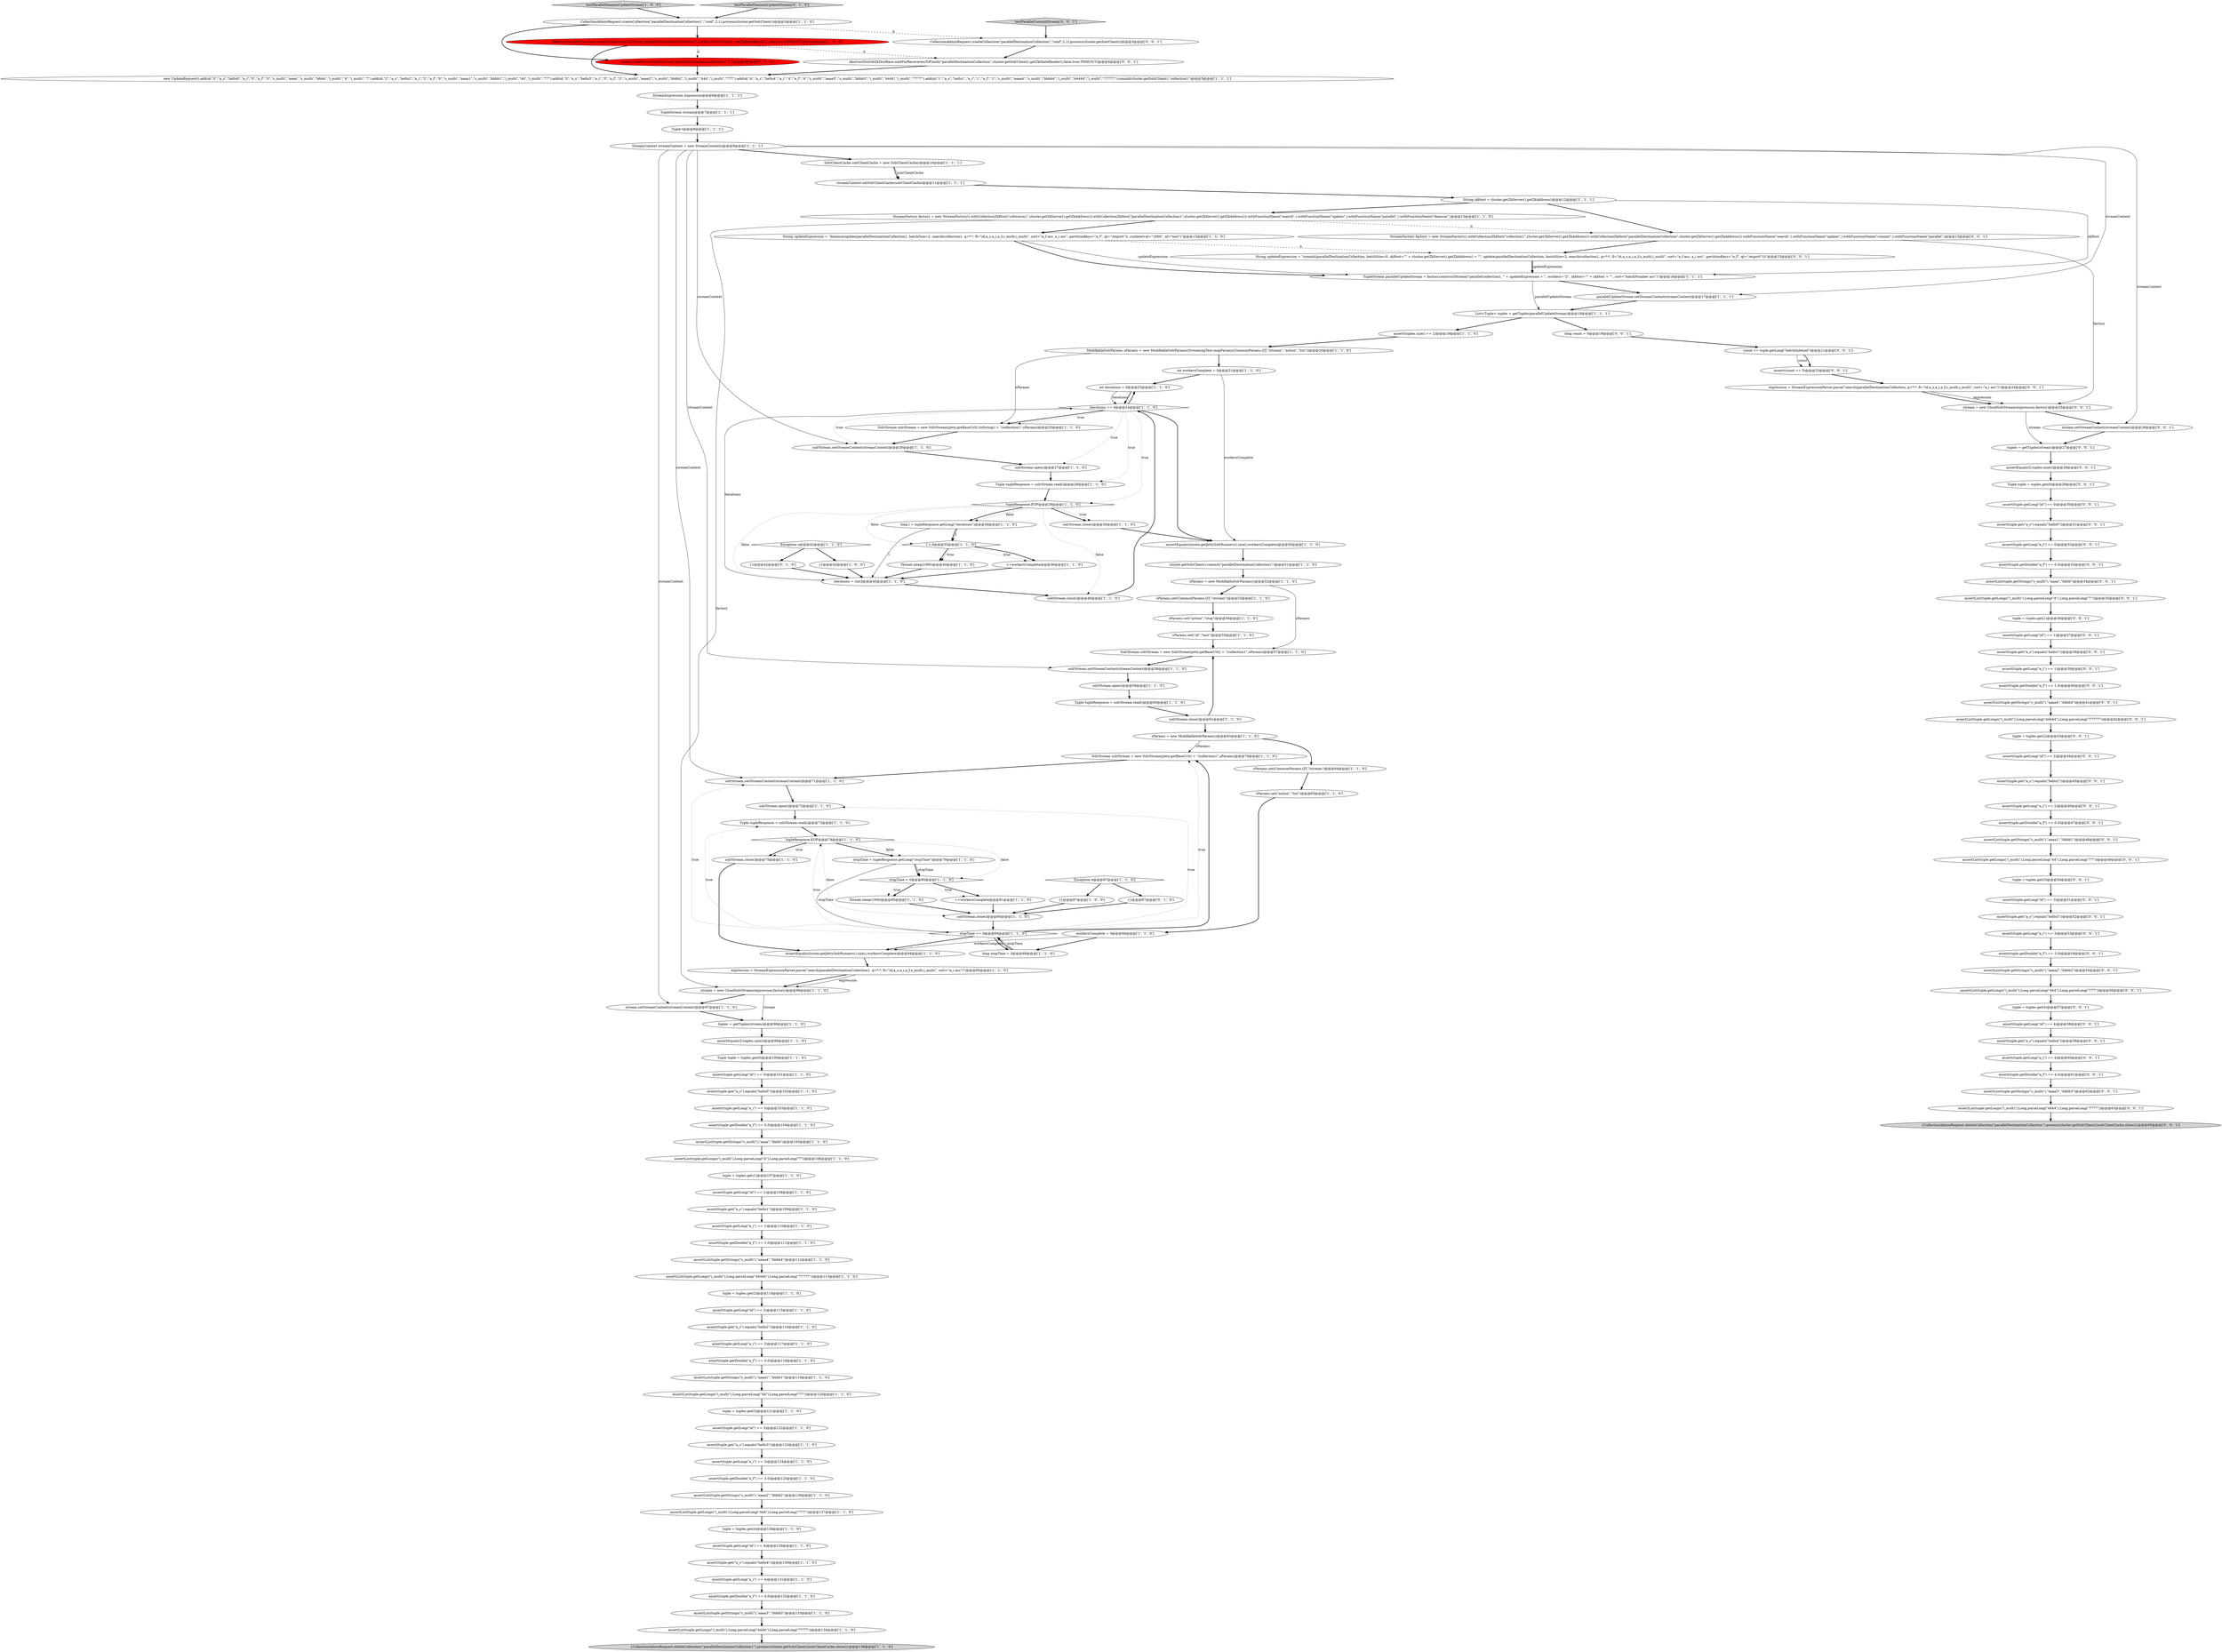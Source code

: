 digraph {
90 [style = filled, label = "assert(tuple.get(\"a_s\").equals(\"hello4\"))@@@130@@@['1', '1', '0']", fillcolor = white, shape = ellipse image = "AAA0AAABBB1BBB"];
52 [style = filled, label = "new UpdateRequest().add(id,\"0\",\"a_s\",\"hello0\",\"a_i\",\"0\",\"a_f\",\"0\",\"s_multi\",\"aaaa\",\"s_multi\",\"bbbb\",\"i_multi\",\"4\",\"i_multi\",\"7\").add(id,\"2\",\"a_s\",\"hello2\",\"a_i\",\"2\",\"a_f\",\"0\",\"s_multi\",\"aaaa1\",\"s_multi\",\"bbbb1\",\"i_multi\",\"44\",\"i_multi\",\"77\").add(id,\"3\",\"a_s\",\"hello3\",\"a_i\",\"3\",\"a_f\",\"3\",\"s_multi\",\"aaaa2\",\"s_multi\",\"bbbb2\",\"i_multi\",\"444\",\"i_multi\",\"777\").add(id,\"4\",\"a_s\",\"hello4\",\"a_i\",\"4\",\"a_f\",\"4\",\"s_multi\",\"aaaa3\",\"s_multi\",\"bbbb3\",\"i_multi\",\"4444\",\"i_multi\",\"7777\").add(id,\"1\",\"a_s\",\"hello1\",\"a_i\",\"1\",\"a_f\",\"1\",\"s_multi\",\"aaaa4\",\"s_multi\",\"bbbb4\",\"i_multi\",\"44444\",\"i_multi\",\"77777\").commit(cluster.getSolrClient(),\"collection1\")@@@5@@@['1', '1', '1']", fillcolor = white, shape = ellipse image = "AAA0AAABBB1BBB"];
100 [style = filled, label = "solrStream.close()@@@90@@@['1', '1', '0']", fillcolor = white, shape = ellipse image = "AAA0AAABBB1BBB"];
106 [style = filled, label = "expression = StreamExpressionParser.parse(\"search(parallelDestinationCollection1, q=*:*, fl=\"id,a_s,a_i,a_f,s_multi,i_multi\", sort=\"a_i asc\")\")@@@95@@@['1', '1', '0']", fillcolor = white, shape = ellipse image = "AAA0AAABBB1BBB"];
118 [style = filled, label = "{CollectionAdminRequest.deleteCollection(\"parallelDestinationCollection\").process(cluster.getSolrClient())solrClientCache.close()}@@@65@@@['0', '0', '1']", fillcolor = lightgray, shape = ellipse image = "AAA0AAABBB3BBB"];
85 [style = filled, label = "stopTime = tupleResponse.getLong(\"stopTime\")@@@79@@@['1', '1', '0']", fillcolor = white, shape = ellipse image = "AAA0AAABBB1BBB"];
128 [style = filled, label = "assertList(tuple.getStrings(\"s_multi\"),\"aaaa2\",\"bbbb2\")@@@55@@@['0', '0', '1']", fillcolor = white, shape = ellipse image = "AAA0AAABBB3BBB"];
9 [style = filled, label = "tuple = tuples.get(4)@@@128@@@['1', '1', '0']", fillcolor = white, shape = ellipse image = "AAA0AAABBB1BBB"];
18 [style = filled, label = "TupleStream stream@@@7@@@['1', '1', '1']", fillcolor = white, shape = ellipse image = "AAA0AAABBB1BBB"];
5 [style = filled, label = "solrStream.close()@@@30@@@['1', '1', '0']", fillcolor = white, shape = ellipse image = "AAA0AAABBB1BBB"];
66 [style = filled, label = "List<Tuple> tuples = getTuples(parallelUpdateStream)@@@18@@@['1', '1', '1']", fillcolor = white, shape = ellipse image = "AAA0AAABBB1BBB"];
12 [style = filled, label = "assert(tuple.get(\"a_s\").equals(\"hello2\"))@@@116@@@['1', '1', '0']", fillcolor = white, shape = ellipse image = "AAA0AAABBB1BBB"];
48 [style = filled, label = "cluster.getSolrClient().commit(\"parallelDestinationCollection1\")@@@51@@@['1', '1', '0']", fillcolor = white, shape = ellipse image = "AAA0AAABBB1BBB"];
133 [style = filled, label = "assert(tuple.getLong(\"a_i\") == 3)@@@53@@@['0', '0', '1']", fillcolor = white, shape = ellipse image = "AAA0AAABBB3BBB"];
27 [style = filled, label = "assertList(tuple.getStrings(\"s_multi\"),\"aaaa2\",\"bbbb2\")@@@126@@@['1', '1', '0']", fillcolor = white, shape = ellipse image = "AAA0AAABBB1BBB"];
95 [style = filled, label = "assert(tuple.getLong(\"id\") == 4)@@@129@@@['1', '1', '0']", fillcolor = white, shape = ellipse image = "AAA0AAABBB1BBB"];
17 [style = filled, label = "solrStream.open()@@@27@@@['1', '1', '0']", fillcolor = white, shape = ellipse image = "AAA0AAABBB1BBB"];
154 [style = filled, label = "CollectionAdminRequest.createCollection(\"parallelDestinationCollection\",\"conf\",2,1).process(cluster.getSolrClient())@@@3@@@['0', '0', '1']", fillcolor = white, shape = ellipse image = "AAA0AAABBB3BBB"];
24 [style = filled, label = "iterations == 0@@@24@@@['1', '1', '0']", fillcolor = white, shape = diamond image = "AAA0AAABBB1BBB"];
105 [style = filled, label = "assert(tuple.getLong(\"id\") == 1)@@@108@@@['1', '1', '0']", fillcolor = white, shape = ellipse image = "AAA0AAABBB1BBB"];
7 [style = filled, label = "assert(tuple.getDouble(\"a_f\") == 0.0)@@@118@@@['1', '1', '0']", fillcolor = white, shape = ellipse image = "AAA0AAABBB1BBB"];
68 [style = filled, label = "assert(tuple.getLong(\"id\") == 0)@@@101@@@['1', '1', '0']", fillcolor = white, shape = ellipse image = "AAA0AAABBB1BBB"];
94 [style = filled, label = "iterations = (int)l@@@45@@@['1', '1', '0']", fillcolor = white, shape = ellipse image = "AAA0AAABBB1BBB"];
157 [style = filled, label = "assert(tuple.getDouble(\"a_f\") == 3.0)@@@54@@@['0', '0', '1']", fillcolor = white, shape = ellipse image = "AAA0AAABBB3BBB"];
136 [style = filled, label = "assertList(tuple.getLongs(\"i_multi\"),Long.parseLong(\"44\"),Long.parseLong(\"77\"))@@@49@@@['0', '0', '1']", fillcolor = white, shape = ellipse image = "AAA0AAABBB3BBB"];
72 [style = filled, label = "StreamFactory factory = new StreamFactory().withCollectionZkHost(\"collection1\",cluster.getZkServer().getZkAddress()).withCollectionZkHost(\"parallelDestinationCollection1\",cluster.getZkServer().getZkAddress()).withFunctionName(\"search\",).withFunctionName(\"update\",).withFunctionName(\"parallel\",).withFunctionName(\"daemon\",)@@@13@@@['1', '1', '0']", fillcolor = white, shape = ellipse image = "AAA0AAABBB1BBB"];
77 [style = filled, label = "int workersComplete = 0@@@21@@@['1', '1', '0']", fillcolor = white, shape = ellipse image = "AAA0AAABBB1BBB"];
69 [style = filled, label = "assertList(tuple.getStrings(\"s_multi\"),\"aaaa4\",\"bbbb4\")@@@112@@@['1', '1', '0']", fillcolor = white, shape = ellipse image = "AAA0AAABBB1BBB"];
45 [style = filled, label = "sParams = new ModifiableSolrParams()@@@63@@@['1', '1', '0']", fillcolor = white, shape = ellipse image = "AAA0AAABBB1BBB"];
107 [style = filled, label = "{}@@@87@@@['0', '1', '0']", fillcolor = white, shape = ellipse image = "AAA0AAABBB2BBB"];
129 [style = filled, label = "assert(tuple.get(\"a_s\").equals(\"hello0\"))@@@31@@@['0', '0', '1']", fillcolor = white, shape = ellipse image = "AAA0AAABBB3BBB"];
111 [style = filled, label = "tuples = getTuples(stream)@@@27@@@['0', '0', '1']", fillcolor = white, shape = ellipse image = "AAA0AAABBB3BBB"];
32 [style = filled, label = "assertList(tuple.getStrings(\"s_multi\"),\"aaaa\",\"bbbb\")@@@105@@@['1', '1', '0']", fillcolor = white, shape = ellipse image = "AAA0AAABBB1BBB"];
156 [style = filled, label = "stream.setStreamContext(streamContext)@@@26@@@['0', '0', '1']", fillcolor = white, shape = ellipse image = "AAA0AAABBB3BBB"];
34 [style = filled, label = "assert(tuple.getLong(\"id\") == 3)@@@122@@@['1', '1', '0']", fillcolor = white, shape = ellipse image = "AAA0AAABBB1BBB"];
102 [style = filled, label = "tuple = tuples.get(3)@@@121@@@['1', '1', '0']", fillcolor = white, shape = ellipse image = "AAA0AAABBB1BBB"];
61 [style = filled, label = "assertEquals(5,tuples.size())@@@99@@@['1', '1', '0']", fillcolor = white, shape = ellipse image = "AAA0AAABBB1BBB"];
116 [style = filled, label = "long count = 0@@@19@@@['0', '0', '1']", fillcolor = white, shape = ellipse image = "AAA0AAABBB3BBB"];
130 [style = filled, label = "tuple = tuples.get(3)@@@50@@@['0', '0', '1']", fillcolor = white, shape = ellipse image = "AAA0AAABBB3BBB"];
44 [style = filled, label = "workersComplete = 0@@@66@@@['1', '1', '0']", fillcolor = white, shape = ellipse image = "AAA0AAABBB1BBB"];
26 [style = filled, label = "tupleResponse.EOF@@@74@@@['1', '1', '0']", fillcolor = white, shape = diamond image = "AAA0AAABBB1BBB"];
51 [style = filled, label = "assert(tuple.getDouble(\"a_f\") == 4.0)@@@132@@@['1', '1', '0']", fillcolor = white, shape = ellipse image = "AAA0AAABBB1BBB"];
127 [style = filled, label = "assert(tuple.getLong(\"id\") == 1)@@@37@@@['0', '0', '1']", fillcolor = white, shape = ellipse image = "AAA0AAABBB3BBB"];
14 [style = filled, label = "CollectionAdminRequest.createCollection(\"parallelDestinationCollection1\",\"conf\",2,1).process(cluster.getSolrClient())@@@3@@@['1', '1', '0']", fillcolor = white, shape = ellipse image = "AAA0AAABBB1BBB"];
29 [style = filled, label = "assert(tuple.getLong(\"a_i\") == 1)@@@110@@@['1', '1', '0']", fillcolor = white, shape = ellipse image = "AAA0AAABBB1BBB"];
140 [style = filled, label = "count += tuple.getLong(\"batchIndexed\")@@@21@@@['0', '0', '1']", fillcolor = white, shape = ellipse image = "AAA0AAABBB3BBB"];
71 [style = filled, label = "sParams.set(\"action\",\"list\")@@@65@@@['1', '1', '0']", fillcolor = white, shape = ellipse image = "AAA0AAABBB1BBB"];
108 [style = filled, label = "{}@@@42@@@['0', '1', '0']", fillcolor = white, shape = ellipse image = "AAA0AAABBB2BBB"];
73 [style = filled, label = "{CollectionAdminRequest.deleteCollection(\"parallelDestinationCollection1\").process(cluster.getSolrClient())solrClientCache.close()}@@@136@@@['1', '1', '0']", fillcolor = lightgray, shape = ellipse image = "AAA0AAABBB1BBB"];
50 [style = filled, label = "sParams = new ModifiableSolrParams()@@@52@@@['1', '1', '0']", fillcolor = white, shape = ellipse image = "AAA0AAABBB1BBB"];
31 [style = filled, label = "SolrStream solrStream = new SolrStream(jetty.getBaseUrl() + \"/collection1\",sParams)@@@70@@@['1', '1', '0']", fillcolor = white, shape = ellipse image = "AAA0AAABBB1BBB"];
145 [style = filled, label = "assert(tuple.get(\"a_s\").equals(\"hello4\"))@@@59@@@['0', '0', '1']", fillcolor = white, shape = ellipse image = "AAA0AAABBB3BBB"];
19 [style = filled, label = "TupleStream parallelUpdateStream = factory.constructStream(\"parallel(collection1, \" + updateExpression + \", workers=\"2\", zkHost=\"\" + zkHost + \"\", sort=\"batchNumber asc\")\")@@@16@@@['1', '1', '1']", fillcolor = white, shape = ellipse image = "AAA0AAABBB1BBB"];
0 [style = filled, label = "assertEquals(cluster.getJettySolrRunners().size(),workersComplete)@@@94@@@['1', '1', '0']", fillcolor = white, shape = ellipse image = "AAA0AAABBB1BBB"];
155 [style = filled, label = "assert(tuple.get(\"a_s\").equals(\"hello2\"))@@@45@@@['0', '0', '1']", fillcolor = white, shape = ellipse image = "AAA0AAABBB3BBB"];
67 [style = filled, label = "sParams.set(CommonParams.QT,\"/stream\")@@@53@@@['1', '1', '0']", fillcolor = white, shape = ellipse image = "AAA0AAABBB1BBB"];
70 [style = filled, label = "sParams.set(\"id\",\"test\")@@@55@@@['1', '1', '0']", fillcolor = white, shape = ellipse image = "AAA0AAABBB1BBB"];
43 [style = filled, label = "String zkHost = cluster.getZkServer().getZkAddress()@@@12@@@['1', '1', '1']", fillcolor = white, shape = ellipse image = "AAA0AAABBB1BBB"];
113 [style = filled, label = "assert(tuple.getLong(\"a_i\") == 2)@@@46@@@['0', '0', '1']", fillcolor = white, shape = ellipse image = "AAA0AAABBB3BBB"];
146 [style = filled, label = "assertList(tuple.getLongs(\"i_multi\"),Long.parseLong(\"44444\"),Long.parseLong(\"77777\"))@@@42@@@['0', '0', '1']", fillcolor = white, shape = ellipse image = "AAA0AAABBB3BBB"];
13 [style = filled, label = "solrStream.close()@@@46@@@['1', '1', '0']", fillcolor = white, shape = ellipse image = "AAA0AAABBB1BBB"];
159 [style = filled, label = "assertList(tuple.getLongs(\"i_multi\"),Long.parseLong(\"444\"),Long.parseLong(\"777\"))@@@56@@@['0', '0', '1']", fillcolor = white, shape = ellipse image = "AAA0AAABBB3BBB"];
58 [style = filled, label = "assert(tuple.getLong(\"a_i\") == 4)@@@131@@@['1', '1', '0']", fillcolor = white, shape = ellipse image = "AAA0AAABBB1BBB"];
147 [style = filled, label = "assert(tuple.get(\"a_s\").equals(\"hello1\"))@@@38@@@['0', '0', '1']", fillcolor = white, shape = ellipse image = "AAA0AAABBB3BBB"];
33 [style = filled, label = "assertList(tuple.getLongs(\"i_multi\"),Long.parseLong(\"44\"),Long.parseLong(\"77\"))@@@120@@@['1', '1', '0']", fillcolor = white, shape = ellipse image = "AAA0AAABBB1BBB"];
35 [style = filled, label = "{}@@@42@@@['1', '0', '0']", fillcolor = white, shape = ellipse image = "AAA0AAABBB1BBB"];
74 [style = filled, label = "Tuple tupleResponse = solrStream.read()@@@73@@@['1', '1', '0']", fillcolor = white, shape = ellipse image = "AAA0AAABBB1BBB"];
149 [style = filled, label = "expression = StreamExpressionParser.parse(\"search(parallelDestinationCollection, q=*:*, fl=\"id,a_s,a_i,a_f,s_multi,i_multi\", sort=\"a_i asc\")\")@@@24@@@['0', '0', '1']", fillcolor = white, shape = ellipse image = "AAA0AAABBB3BBB"];
37 [style = filled, label = "assertList(tuple.getStrings(\"s_multi\"),\"aaaa1\",\"bbbb1\")@@@119@@@['1', '1', '0']", fillcolor = white, shape = ellipse image = "AAA0AAABBB1BBB"];
144 [style = filled, label = "assert(tuple.getLong(\"a_i\") == 4)@@@60@@@['0', '0', '1']", fillcolor = white, shape = ellipse image = "AAA0AAABBB3BBB"];
93 [style = filled, label = "tuple = tuples.get(2)@@@114@@@['1', '1', '0']", fillcolor = white, shape = ellipse image = "AAA0AAABBB1BBB"];
60 [style = filled, label = "SolrStream solrStream = new SolrStream(jetty.getBaseUrl().toString() + \"/collection1\",sParams)@@@25@@@['1', '1', '0']", fillcolor = white, shape = ellipse image = "AAA0AAABBB1BBB"];
139 [style = filled, label = "AbstractDistribZkTestBase.waitForRecoveriesToFinish(\"parallelDestinationCollection\",cluster.getSolrClient().getZkStateReader(),false,true,TIMEOUT)@@@4@@@['0', '0', '1']", fillcolor = white, shape = ellipse image = "AAA0AAABBB3BBB"];
121 [style = filled, label = "assertList(tuple.getStrings(\"s_multi\"),\"aaaa4\",\"bbbb4\")@@@41@@@['0', '0', '1']", fillcolor = white, shape = ellipse image = "AAA0AAABBB3BBB"];
63 [style = filled, label = "assert(tuples.size() == 2)@@@19@@@['1', '1', '0']", fillcolor = white, shape = ellipse image = "AAA0AAABBB1BBB"];
53 [style = filled, label = "int iterations = 0@@@23@@@['1', '1', '0']", fillcolor = white, shape = ellipse image = "AAA0AAABBB1BBB"];
65 [style = filled, label = "++workersComplete@@@36@@@['1', '1', '0']", fillcolor = white, shape = ellipse image = "AAA0AAABBB1BBB"];
134 [style = filled, label = "assert(tuple.getDouble(\"a_f\") == 4.0)@@@61@@@['0', '0', '1']", fillcolor = white, shape = ellipse image = "AAA0AAABBB3BBB"];
15 [style = filled, label = "sParams.set(CommonParams.QT,\"/stream\")@@@64@@@['1', '1', '0']", fillcolor = white, shape = ellipse image = "AAA0AAABBB1BBB"];
119 [style = filled, label = "Tuple tuple = tuples.get(0)@@@29@@@['0', '0', '1']", fillcolor = white, shape = ellipse image = "AAA0AAABBB3BBB"];
122 [style = filled, label = "tuple = tuples.get(1)@@@36@@@['0', '0', '1']", fillcolor = white, shape = ellipse image = "AAA0AAABBB3BBB"];
152 [style = filled, label = "assertList(tuple.getLongs(\"i_multi\"),Long.parseLong(\"4\"),Long.parseLong(\"7\"))@@@35@@@['0', '0', '1']", fillcolor = white, shape = ellipse image = "AAA0AAABBB3BBB"];
8 [style = filled, label = "assert(tuple.getDouble(\"a_f\") == 3.0)@@@125@@@['1', '1', '0']", fillcolor = white, shape = ellipse image = "AAA0AAABBB1BBB"];
39 [style = filled, label = "ModifiableSolrParams sParams = new ModifiableSolrParams(StreamingTest.mapParams(CommonParams.QT,\"/stream\",\"action\",\"list\"))@@@20@@@['1', '1', '0']", fillcolor = white, shape = ellipse image = "AAA0AAABBB1BBB"];
62 [style = filled, label = "assert(tuple.getLong(\"id\") == 2)@@@115@@@['1', '1', '0']", fillcolor = white, shape = ellipse image = "AAA0AAABBB1BBB"];
23 [style = filled, label = "long stopTime = 0@@@68@@@['1', '1', '0']", fillcolor = white, shape = ellipse image = "AAA0AAABBB1BBB"];
125 [style = filled, label = "assert(tuple.getDouble(\"a_f\") == 0.0)@@@47@@@['0', '0', '1']", fillcolor = white, shape = ellipse image = "AAA0AAABBB3BBB"];
143 [style = filled, label = "assert(tuple.get(\"a_s\").equals(\"hello3\"))@@@52@@@['0', '0', '1']", fillcolor = white, shape = ellipse image = "AAA0AAABBB3BBB"];
87 [style = filled, label = "Exception e@@@87@@@['1', '1', '0']", fillcolor = white, shape = diamond image = "AAA0AAABBB1BBB"];
101 [style = filled, label = "solrStream.close()@@@75@@@['1', '1', '0']", fillcolor = white, shape = ellipse image = "AAA0AAABBB1BBB"];
79 [style = filled, label = "assertList(tuple.getLongs(\"i_multi\"),Long.parseLong(\"444\"),Long.parseLong(\"777\"))@@@127@@@['1', '1', '0']", fillcolor = white, shape = ellipse image = "AAA0AAABBB1BBB"];
78 [style = filled, label = "solrStream.open()@@@59@@@['1', '1', '0']", fillcolor = white, shape = ellipse image = "AAA0AAABBB1BBB"];
88 [style = filled, label = "stream.setStreamContext(streamContext)@@@97@@@['1', '1', '0']", fillcolor = white, shape = ellipse image = "AAA0AAABBB1BBB"];
89 [style = filled, label = "parallelUpdateStream.setStreamContext(streamContext)@@@17@@@['1', '1', '1']", fillcolor = white, shape = ellipse image = "AAA0AAABBB1BBB"];
96 [style = filled, label = "StreamContext streamContext = new StreamContext()@@@9@@@['1', '1', '1']", fillcolor = white, shape = ellipse image = "AAA0AAABBB1BBB"];
114 [style = filled, label = "assert(count == 5)@@@23@@@['0', '0', '1']", fillcolor = white, shape = ellipse image = "AAA0AAABBB3BBB"];
148 [style = filled, label = "testParallelCommitStream['0', '0', '1']", fillcolor = lightgray, shape = diamond image = "AAA0AAABBB3BBB"];
28 [style = filled, label = "String updateExpression = \"daemon(update(parallelDestinationCollection1, batchSize=2, search(collection1, q=*:*, fl=\"id,a_s,a_i,a_f,s_multi,i_multi\", sort=\"a_f asc, a_i asc\", partitionKeys=\"a_f\", qt=\"/export\")), runInterval=\"1000\", id=\"test\")\"@@@15@@@['1', '1', '0']", fillcolor = white, shape = ellipse image = "AAA0AAABBB1BBB"];
42 [style = filled, label = "assert(tuple.getLong(\"a_i\") == 3)@@@124@@@['1', '1', '0']", fillcolor = white, shape = ellipse image = "AAA0AAABBB1BBB"];
117 [style = filled, label = "stream = new CloudSolrStream(expression,factory)@@@25@@@['0', '0', '1']", fillcolor = white, shape = ellipse image = "AAA0AAABBB3BBB"];
76 [style = filled, label = "testParallelDaemonUpdateStream['1', '0', '0']", fillcolor = lightgray, shape = diamond image = "AAA0AAABBB1BBB"];
84 [style = filled, label = "Thread.sleep(1000)@@@40@@@['1', '1', '0']", fillcolor = white, shape = ellipse image = "AAA0AAABBB1BBB"];
47 [style = filled, label = "assert(tuple.get(\"a_s\").equals(\"hello0\"))@@@102@@@['1', '1', '0']", fillcolor = white, shape = ellipse image = "AAA0AAABBB1BBB"];
64 [style = filled, label = "l > 0@@@35@@@['1', '1', '0']", fillcolor = white, shape = diamond image = "AAA0AAABBB1BBB"];
97 [style = filled, label = "Exception e@@@42@@@['1', '1', '0']", fillcolor = white, shape = diamond image = "AAA0AAABBB1BBB"];
21 [style = filled, label = "long l = tupleResponse.getLong(\"iterations\")@@@34@@@['1', '1', '0']", fillcolor = white, shape = ellipse image = "AAA0AAABBB1BBB"];
82 [style = filled, label = "Tuple tupleResponse = solrStream.read()@@@60@@@['1', '1', '0']", fillcolor = white, shape = ellipse image = "AAA0AAABBB1BBB"];
138 [style = filled, label = "assert(tuple.getLong(\"id\") == 0)@@@30@@@['0', '0', '1']", fillcolor = white, shape = ellipse image = "AAA0AAABBB3BBB"];
20 [style = filled, label = "SolrStream solrStream = new SolrStream(jetty.getBaseUrl() + \"/collection1\",sParams)@@@57@@@['1', '1', '0']", fillcolor = white, shape = ellipse image = "AAA0AAABBB1BBB"];
137 [style = filled, label = "String updateExpression = \"commit(parallelDestinationCollection, batchSize=0, zkHost=\"\" + cluster.getZkServer().getZkAddress() + \"\", update(parallelDestinationCollection, batchSize=2, search(collection1, q=*:*, fl=\"id,a_s,a_i,a_f,s_multi,i_multi\", sort=\"a_f asc, a_i asc\", partitionKeys=\"a_f\", qt=\"/export\")))\"@@@15@@@['0', '0', '1']", fillcolor = white, shape = ellipse image = "AAA0AAABBB3BBB"];
92 [style = filled, label = "SolrClientCache solrClientCache = new SolrClientCache()@@@10@@@['1', '1', '1']", fillcolor = white, shape = ellipse image = "AAA0AAABBB1BBB"];
135 [style = filled, label = "StreamFactory factory = new StreamFactory().withCollectionZkHost(\"collection1\",cluster.getZkServer().getZkAddress()).withCollectionZkHost(\"parallelDestinationCollection\",cluster.getZkServer().getZkAddress()).withFunctionName(\"search\",).withFunctionName(\"update\",).withFunctionName(\"commit\",).withFunctionName(\"parallel\",)@@@13@@@['0', '0', '1']", fillcolor = white, shape = ellipse image = "AAA0AAABBB3BBB"];
49 [style = filled, label = "assert(tuple.getLong(\"a_i\") == 0)@@@103@@@['1', '1', '0']", fillcolor = white, shape = ellipse image = "AAA0AAABBB1BBB"];
123 [style = filled, label = "assertList(tuple.getStrings(\"s_multi\"),\"aaaa1\",\"bbbb1\")@@@48@@@['0', '0', '1']", fillcolor = white, shape = ellipse image = "AAA0AAABBB3BBB"];
16 [style = filled, label = "solrStream.setStreamContext(streamContext)@@@26@@@['1', '1', '0']", fillcolor = white, shape = ellipse image = "AAA0AAABBB1BBB"];
59 [style = filled, label = "assert(tuple.getLong(\"a_i\") == 2)@@@117@@@['1', '1', '0']", fillcolor = white, shape = ellipse image = "AAA0AAABBB1BBB"];
11 [style = filled, label = "Tuple tupleResponse = solrStream.read()@@@28@@@['1', '1', '0']", fillcolor = white, shape = ellipse image = "AAA0AAABBB1BBB"];
91 [style = filled, label = "AbstractDistribZkTestBase.waitForRecoveriesToFinish(\"parallelDestinationCollection1\",cluster.getSolrClient().getZkStateReader(),false,true,TIMEOUT)@@@4@@@['1', '0', '0']", fillcolor = red, shape = ellipse image = "AAA1AAABBB1BBB"];
99 [style = filled, label = "solrStream.close()@@@61@@@['1', '1', '0']", fillcolor = white, shape = ellipse image = "AAA0AAABBB1BBB"];
158 [style = filled, label = "assert(tuple.getLong(\"a_i\") == 0)@@@32@@@['0', '0', '1']", fillcolor = white, shape = ellipse image = "AAA0AAABBB3BBB"];
1 [style = filled, label = "assertList(tuple.getLongs(\"i_multi\"),Long.parseLong(\"4\"),Long.parseLong(\"7\"))@@@106@@@['1', '1', '0']", fillcolor = white, shape = ellipse image = "AAA0AAABBB1BBB"];
3 [style = filled, label = "assertList(tuple.getLongs(\"i_multi\"),Long.parseLong(\"4444\"),Long.parseLong(\"7777\"))@@@134@@@['1', '1', '0']", fillcolor = white, shape = ellipse image = "AAA0AAABBB1BBB"];
109 [style = filled, label = "testParallelDaemonUpdateStream['0', '1', '0']", fillcolor = lightgray, shape = diamond image = "AAA0AAABBB2BBB"];
22 [style = filled, label = "streamContext.setSolrClientCache(solrClientCache)@@@11@@@['1', '1', '1']", fillcolor = white, shape = ellipse image = "AAA0AAABBB1BBB"];
115 [style = filled, label = "assert(tuple.getDouble(\"a_f\") == 1.0)@@@40@@@['0', '0', '1']", fillcolor = white, shape = ellipse image = "AAA0AAABBB3BBB"];
98 [style = filled, label = "tuples = getTuples(stream)@@@98@@@['1', '1', '0']", fillcolor = white, shape = ellipse image = "AAA0AAABBB1BBB"];
6 [style = filled, label = "solrStream.setStreamContext(streamContext)@@@58@@@['1', '1', '0']", fillcolor = white, shape = ellipse image = "AAA0AAABBB1BBB"];
126 [style = filled, label = "assert(tuple.getLong(\"id\") == 4)@@@58@@@['0', '0', '1']", fillcolor = white, shape = ellipse image = "AAA0AAABBB3BBB"];
55 [style = filled, label = "stream = new CloudSolrStream(expression,factory)@@@96@@@['1', '1', '0']", fillcolor = white, shape = ellipse image = "AAA0AAABBB1BBB"];
38 [style = filled, label = "++workersComplete@@@81@@@['1', '1', '0']", fillcolor = white, shape = ellipse image = "AAA0AAABBB1BBB"];
56 [style = filled, label = "Tuple tuple = tuples.get(0)@@@100@@@['1', '1', '0']", fillcolor = white, shape = ellipse image = "AAA0AAABBB1BBB"];
132 [style = filled, label = "assert(tuple.getLong(\"id\") == 3)@@@51@@@['0', '0', '1']", fillcolor = white, shape = ellipse image = "AAA0AAABBB3BBB"];
2 [style = filled, label = "solrStream.open()@@@72@@@['1', '1', '0']", fillcolor = white, shape = ellipse image = "AAA0AAABBB1BBB"];
141 [style = filled, label = "assertEquals(5,tuples.size())@@@28@@@['0', '0', '1']", fillcolor = white, shape = ellipse image = "AAA0AAABBB3BBB"];
57 [style = filled, label = "stopTime == 0@@@69@@@['1', '1', '0']", fillcolor = white, shape = diamond image = "AAA0AAABBB1BBB"];
86 [style = filled, label = "sParams.set(\"action\",\"stop\")@@@54@@@['1', '1', '0']", fillcolor = white, shape = ellipse image = "AAA0AAABBB1BBB"];
131 [style = filled, label = "assert(tuple.getLong(\"a_i\") == 1)@@@39@@@['0', '0', '1']", fillcolor = white, shape = ellipse image = "AAA0AAABBB3BBB"];
46 [style = filled, label = "assertList(tuple.getStrings(\"s_multi\"),\"aaaa3\",\"bbbb3\")@@@133@@@['1', '1', '0']", fillcolor = white, shape = ellipse image = "AAA0AAABBB1BBB"];
40 [style = filled, label = "assertEquals(cluster.getJettySolrRunners().size(),workersComplete)@@@50@@@['1', '1', '0']", fillcolor = white, shape = ellipse image = "AAA0AAABBB1BBB"];
103 [style = filled, label = "solrStream.setStreamContext(streamContext)@@@71@@@['1', '1', '0']", fillcolor = white, shape = ellipse image = "AAA0AAABBB1BBB"];
112 [style = filled, label = "assert(tuple.getDouble(\"a_f\") == 0.0)@@@33@@@['0', '0', '1']", fillcolor = white, shape = ellipse image = "AAA0AAABBB3BBB"];
80 [style = filled, label = "tuple = tuples.get(1)@@@107@@@['1', '1', '0']", fillcolor = white, shape = ellipse image = "AAA0AAABBB1BBB"];
124 [style = filled, label = "assert(tuple.getLong(\"id\") == 2)@@@44@@@['0', '0', '1']", fillcolor = white, shape = ellipse image = "AAA0AAABBB3BBB"];
54 [style = filled, label = "StreamExpression expression@@@6@@@['1', '1', '1']", fillcolor = white, shape = ellipse image = "AAA0AAABBB1BBB"];
36 [style = filled, label = "tupleResponse.EOF@@@29@@@['1', '1', '0']", fillcolor = white, shape = diamond image = "AAA0AAABBB1BBB"];
25 [style = filled, label = "assert(tuple.getDouble(\"a_f\") == 1.0)@@@111@@@['1', '1', '0']", fillcolor = white, shape = ellipse image = "AAA0AAABBB1BBB"];
75 [style = filled, label = "stopTime > 0@@@80@@@['1', '1', '0']", fillcolor = white, shape = diamond image = "AAA0AAABBB1BBB"];
142 [style = filled, label = "assertList(tuple.getStrings(\"s_multi\"),\"aaaa3\",\"bbbb3\")@@@62@@@['0', '0', '1']", fillcolor = white, shape = ellipse image = "AAA0AAABBB3BBB"];
83 [style = filled, label = "Thread.sleep(1000)@@@85@@@['1', '1', '0']", fillcolor = white, shape = ellipse image = "AAA0AAABBB1BBB"];
4 [style = filled, label = "Tuple t@@@8@@@['1', '1', '1']", fillcolor = white, shape = ellipse image = "AAA0AAABBB1BBB"];
10 [style = filled, label = "assertList(tuple.getLongs(\"i_multi\"),Long.parseLong(\"44444\"),Long.parseLong(\"77777\"))@@@113@@@['1', '1', '0']", fillcolor = white, shape = ellipse image = "AAA0AAABBB1BBB"];
81 [style = filled, label = "{}@@@87@@@['1', '0', '0']", fillcolor = white, shape = ellipse image = "AAA0AAABBB1BBB"];
41 [style = filled, label = "assert(tuple.get(\"a_s\").equals(\"hello3\"))@@@123@@@['1', '1', '0']", fillcolor = white, shape = ellipse image = "AAA0AAABBB1BBB"];
150 [style = filled, label = "tuple = tuples.get(4)@@@57@@@['0', '0', '1']", fillcolor = white, shape = ellipse image = "AAA0AAABBB3BBB"];
151 [style = filled, label = "tuple = tuples.get(2)@@@43@@@['0', '0', '1']", fillcolor = white, shape = ellipse image = "AAA0AAABBB3BBB"];
153 [style = filled, label = "assertList(tuple.getLongs(\"i_multi\"),Long.parseLong(\"4444\"),Long.parseLong(\"7777\"))@@@63@@@['0', '0', '1']", fillcolor = white, shape = ellipse image = "AAA0AAABBB3BBB"];
110 [style = filled, label = "cluster.waitForActiveCollection(\"parallelDestinationCollection1\",2,2)@@@4@@@['0', '1', '0']", fillcolor = red, shape = ellipse image = "AAA1AAABBB2BBB"];
120 [style = filled, label = "assertList(tuple.getStrings(\"s_multi\"),\"aaaa\",\"bbbb\")@@@34@@@['0', '0', '1']", fillcolor = white, shape = ellipse image = "AAA0AAABBB3BBB"];
104 [style = filled, label = "assert(tuple.get(\"a_s\").equals(\"hello1\"))@@@109@@@['1', '1', '0']", fillcolor = white, shape = ellipse image = "AAA0AAABBB1BBB"];
30 [style = filled, label = "assert(tuple.getDouble(\"a_f\") == 0.0)@@@104@@@['1', '1', '0']", fillcolor = white, shape = ellipse image = "AAA0AAABBB1BBB"];
67->86 [style = bold, label=""];
75->83 [style = bold, label=""];
19->66 [style = solid, label="parallelUpdateStream"];
74->26 [style = bold, label=""];
136->130 [style = bold, label=""];
57->31 [style = bold, label=""];
24->60 [style = bold, label=""];
9->95 [style = bold, label=""];
71->44 [style = bold, label=""];
139->52 [style = bold, label=""];
135->117 [style = solid, label="factory"];
61->56 [style = bold, label=""];
119->138 [style = bold, label=""];
70->20 [style = bold, label=""];
145->144 [style = bold, label=""];
72->55 [style = solid, label="factory"];
24->17 [style = dotted, label="true"];
115->121 [style = bold, label=""];
3->73 [style = bold, label=""];
132->143 [style = bold, label=""];
75->38 [style = bold, label=""];
35->94 [style = bold, label=""];
110->52 [style = bold, label=""];
11->36 [style = bold, label=""];
23->57 [style = bold, label=""];
47->49 [style = bold, label=""];
105->104 [style = bold, label=""];
44->23 [style = bold, label=""];
128->159 [style = bold, label=""];
23->57 [style = solid, label="stopTime"];
137->19 [style = bold, label=""];
97->108 [style = bold, label=""];
36->13 [style = dotted, label="false"];
76->14 [style = bold, label=""];
39->77 [style = bold, label=""];
57->74 [style = dotted, label="true"];
98->61 [style = bold, label=""];
38->100 [style = bold, label=""];
113->125 [style = bold, label=""];
135->137 [style = bold, label=""];
15->71 [style = bold, label=""];
87->107 [style = bold, label=""];
36->21 [style = dotted, label="false"];
99->45 [style = bold, label=""];
103->2 [style = bold, label=""];
37->33 [style = bold, label=""];
8->27 [style = bold, label=""];
24->53 [style = bold, label=""];
75->38 [style = dotted, label="true"];
112->120 [style = bold, label=""];
41->42 [style = bold, label=""];
6->78 [style = bold, label=""];
64->84 [style = bold, label=""];
66->63 [style = bold, label=""];
143->133 [style = bold, label=""];
64->65 [style = dotted, label="true"];
151->124 [style = bold, label=""];
101->0 [style = bold, label=""];
120->152 [style = bold, label=""];
133->157 [style = bold, label=""];
21->94 [style = solid, label="l"];
26->101 [style = dotted, label="true"];
96->156 [style = solid, label="streamContext"];
64->84 [style = dotted, label="true"];
36->94 [style = dotted, label="false"];
26->75 [style = dotted, label="false"];
60->16 [style = bold, label=""];
2->74 [style = bold, label=""];
109->14 [style = bold, label=""];
129->158 [style = bold, label=""];
28->19 [style = solid, label="updateExpression"];
22->43 [style = bold, label=""];
81->100 [style = bold, label=""];
142->153 [style = bold, label=""];
7->37 [style = bold, label=""];
85->75 [style = solid, label="stopTime"];
48->50 [style = bold, label=""];
24->60 [style = dotted, label="true"];
89->66 [style = bold, label=""];
24->40 [style = bold, label=""];
57->0 [style = bold, label=""];
16->17 [style = bold, label=""];
88->98 [style = bold, label=""];
134->142 [style = bold, label=""];
96->88 [style = solid, label="streamContext"];
50->67 [style = bold, label=""];
126->145 [style = bold, label=""];
26->100 [style = dotted, label="false"];
26->85 [style = dotted, label="false"];
140->114 [style = solid, label="count"];
57->23 [style = bold, label=""];
96->103 [style = solid, label="streamContext"];
125->123 [style = bold, label=""];
18->4 [style = bold, label=""];
106->55 [style = solid, label="expression"];
58->51 [style = bold, label=""];
96->89 [style = solid, label="streamContext"];
146->151 [style = bold, label=""];
53->24 [style = bold, label=""];
0->106 [style = bold, label=""];
82->99 [style = bold, label=""];
28->19 [style = bold, label=""];
79->9 [style = bold, label=""];
55->88 [style = bold, label=""];
99->20 [style = bold, label=""];
116->140 [style = bold, label=""];
28->137 [style = dashed, label="0"];
78->82 [style = bold, label=""];
96->92 [style = bold, label=""];
50->20 [style = solid, label="sParams"];
124->155 [style = bold, label=""];
14->110 [style = bold, label=""];
63->39 [style = bold, label=""];
52->54 [style = bold, label=""];
158->112 [style = bold, label=""];
72->135 [style = dashed, label="0"];
56->68 [style = bold, label=""];
21->64 [style = solid, label="l"];
137->19 [style = solid, label="updateExpression"];
96->16 [style = solid, label="streamContext"];
13->24 [style = bold, label=""];
59->7 [style = bold, label=""];
45->15 [style = bold, label=""];
97->35 [style = bold, label=""];
159->150 [style = bold, label=""];
57->2 [style = dotted, label="true"];
4->96 [style = bold, label=""];
42->8 [style = bold, label=""];
117->156 [style = bold, label=""];
148->154 [style = bold, label=""];
144->134 [style = bold, label=""];
87->81 [style = bold, label=""];
80->105 [style = bold, label=""];
157->128 [style = bold, label=""];
30->32 [style = bold, label=""];
95->90 [style = bold, label=""];
138->129 [style = bold, label=""];
21->64 [style = bold, label=""];
94->13 [style = bold, label=""];
149->117 [style = bold, label=""];
43->72 [style = bold, label=""];
24->16 [style = dotted, label="true"];
149->117 [style = solid, label="expression"];
91->139 [style = dashed, label="0"];
77->53 [style = bold, label=""];
45->31 [style = solid, label="sParams"];
14->154 [style = dashed, label="0"];
122->127 [style = bold, label=""];
43->135 [style = bold, label=""];
24->11 [style = dotted, label="true"];
83->100 [style = bold, label=""];
26->101 [style = bold, label=""];
75->83 [style = dotted, label="true"];
111->141 [style = bold, label=""];
127->147 [style = bold, label=""];
49->30 [style = bold, label=""];
140->114 [style = bold, label=""];
90->58 [style = bold, label=""];
154->139 [style = bold, label=""];
36->64 [style = dotted, label="false"];
64->65 [style = bold, label=""];
32->1 [style = bold, label=""];
86->70 [style = bold, label=""];
72->28 [style = bold, label=""];
10->93 [style = bold, label=""];
36->5 [style = bold, label=""];
69->10 [style = bold, label=""];
108->94 [style = bold, label=""];
141->119 [style = bold, label=""];
150->126 [style = bold, label=""];
5->40 [style = bold, label=""];
77->40 [style = solid, label="workersComplete"];
91->52 [style = bold, label=""];
156->111 [style = bold, label=""];
24->36 [style = dotted, label="true"];
46->3 [style = bold, label=""];
123->136 [style = bold, label=""];
57->31 [style = dotted, label="true"];
130->132 [style = bold, label=""];
19->89 [style = bold, label=""];
91->110 [style = dashed, label="0"];
92->22 [style = bold, label=""];
84->94 [style = bold, label=""];
39->60 [style = solid, label="sParams"];
93->62 [style = bold, label=""];
14->91 [style = bold, label=""];
102->34 [style = bold, label=""];
40->48 [style = bold, label=""];
43->19 [style = solid, label="zkHost"];
1->80 [style = bold, label=""];
107->100 [style = bold, label=""];
53->24 [style = solid, label="iterations"];
85->57 [style = solid, label="stopTime"];
57->103 [style = dotted, label="true"];
29->25 [style = bold, label=""];
94->24 [style = solid, label="iterations"];
34->41 [style = bold, label=""];
20->6 [style = bold, label=""];
104->29 [style = bold, label=""];
153->118 [style = bold, label=""];
85->75 [style = bold, label=""];
55->98 [style = solid, label="stream"];
117->111 [style = solid, label="stream"];
51->46 [style = bold, label=""];
44->0 [style = solid, label="workersComplete"];
65->94 [style = bold, label=""];
36->21 [style = bold, label=""];
100->57 [style = bold, label=""];
114->149 [style = bold, label=""];
25->69 [style = bold, label=""];
96->6 [style = solid, label="streamContext"];
54->18 [style = bold, label=""];
62->12 [style = bold, label=""];
155->113 [style = bold, label=""];
27->79 [style = bold, label=""];
121->146 [style = bold, label=""];
106->55 [style = bold, label=""];
147->131 [style = bold, label=""];
26->85 [style = bold, label=""];
12->59 [style = bold, label=""];
68->47 [style = bold, label=""];
33->102 [style = bold, label=""];
152->122 [style = bold, label=""];
57->26 [style = dotted, label="true"];
131->115 [style = bold, label=""];
36->5 [style = dotted, label="true"];
31->103 [style = bold, label=""];
66->116 [style = bold, label=""];
92->22 [style = solid, label="solrClientCache"];
17->11 [style = bold, label=""];
}
